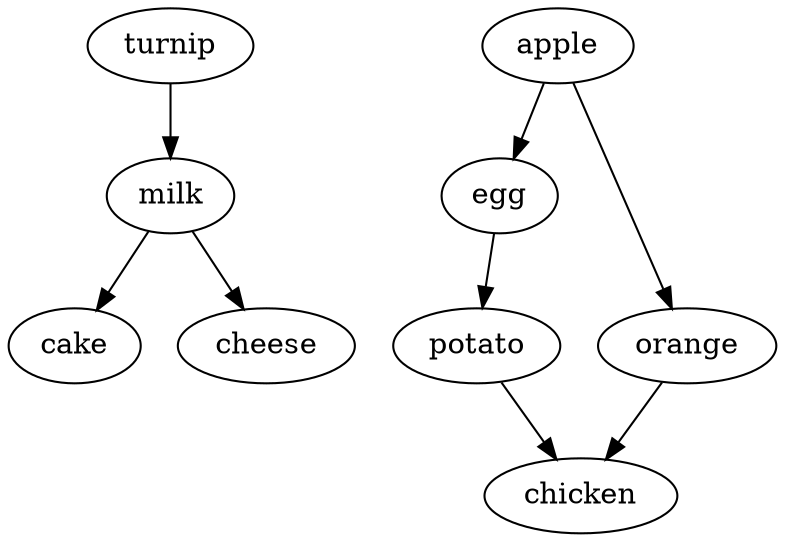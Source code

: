 digraph "Sample job #2" {
    "turnip"
    "apple"
    "milk"
    "egg"
    "orange"
    "cake"
    "cheese"
    "potato"
    "chicken"
    "turnip" -> "milk"
    "apple" -> "egg"
    "apple" -> "orange"
    "milk" -> "cake"
    "milk" -> "cheese"
    "egg" -> "potato"
    "potato" -> "chicken"
    "orange" -> "chicken"
}